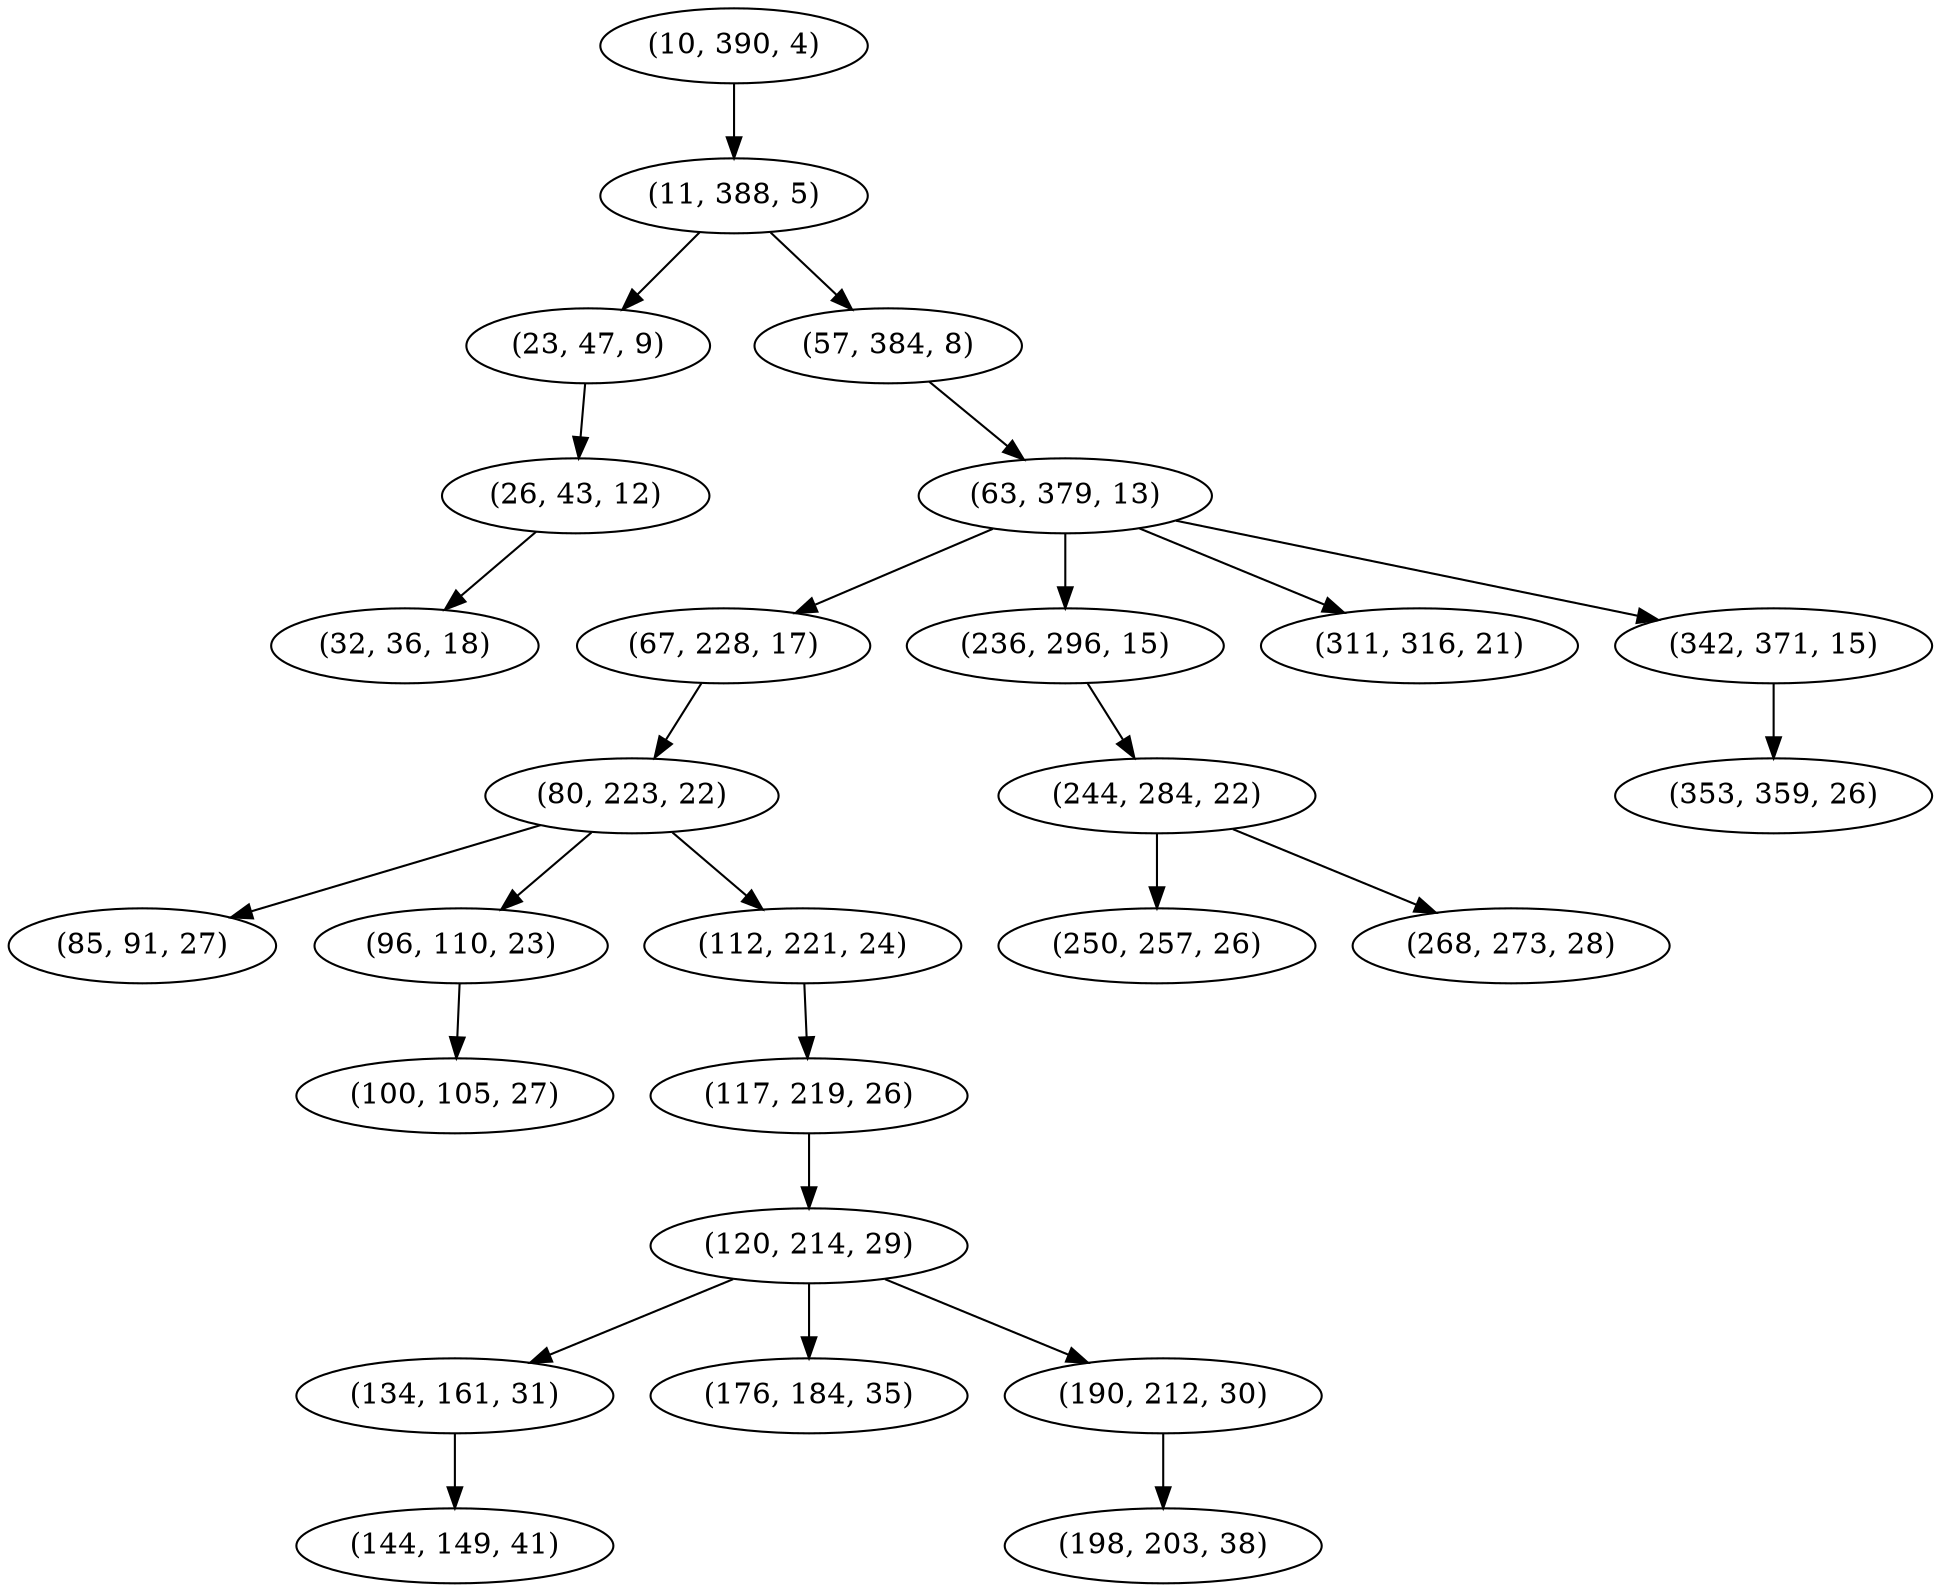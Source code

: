 digraph tree {
    "(10, 390, 4)";
    "(11, 388, 5)";
    "(23, 47, 9)";
    "(26, 43, 12)";
    "(32, 36, 18)";
    "(57, 384, 8)";
    "(63, 379, 13)";
    "(67, 228, 17)";
    "(80, 223, 22)";
    "(85, 91, 27)";
    "(96, 110, 23)";
    "(100, 105, 27)";
    "(112, 221, 24)";
    "(117, 219, 26)";
    "(120, 214, 29)";
    "(134, 161, 31)";
    "(144, 149, 41)";
    "(176, 184, 35)";
    "(190, 212, 30)";
    "(198, 203, 38)";
    "(236, 296, 15)";
    "(244, 284, 22)";
    "(250, 257, 26)";
    "(268, 273, 28)";
    "(311, 316, 21)";
    "(342, 371, 15)";
    "(353, 359, 26)";
    "(10, 390, 4)" -> "(11, 388, 5)";
    "(11, 388, 5)" -> "(23, 47, 9)";
    "(11, 388, 5)" -> "(57, 384, 8)";
    "(23, 47, 9)" -> "(26, 43, 12)";
    "(26, 43, 12)" -> "(32, 36, 18)";
    "(57, 384, 8)" -> "(63, 379, 13)";
    "(63, 379, 13)" -> "(67, 228, 17)";
    "(63, 379, 13)" -> "(236, 296, 15)";
    "(63, 379, 13)" -> "(311, 316, 21)";
    "(63, 379, 13)" -> "(342, 371, 15)";
    "(67, 228, 17)" -> "(80, 223, 22)";
    "(80, 223, 22)" -> "(85, 91, 27)";
    "(80, 223, 22)" -> "(96, 110, 23)";
    "(80, 223, 22)" -> "(112, 221, 24)";
    "(96, 110, 23)" -> "(100, 105, 27)";
    "(112, 221, 24)" -> "(117, 219, 26)";
    "(117, 219, 26)" -> "(120, 214, 29)";
    "(120, 214, 29)" -> "(134, 161, 31)";
    "(120, 214, 29)" -> "(176, 184, 35)";
    "(120, 214, 29)" -> "(190, 212, 30)";
    "(134, 161, 31)" -> "(144, 149, 41)";
    "(190, 212, 30)" -> "(198, 203, 38)";
    "(236, 296, 15)" -> "(244, 284, 22)";
    "(244, 284, 22)" -> "(250, 257, 26)";
    "(244, 284, 22)" -> "(268, 273, 28)";
    "(342, 371, 15)" -> "(353, 359, 26)";
}
